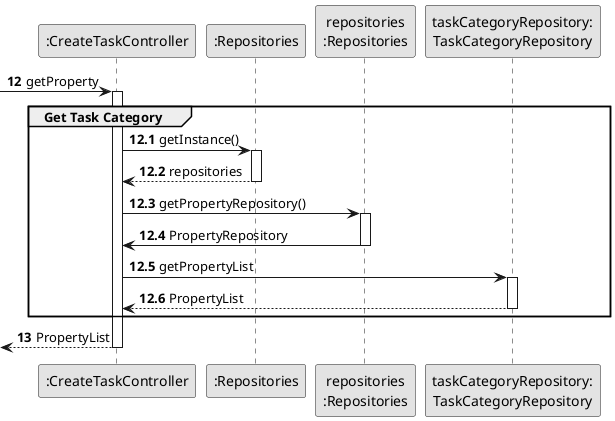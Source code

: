 @startuml
skinparam monochrome true
skinparam packageStyle rectangle
skinparam shadowing false

participant ":CreateTaskController" as CTRL
participant ":Repositories" as RepositorySingleton
participant "repositories\n:Repositories" as PLAT
participant "taskCategoryRepository:\nTaskCategoryRepository" as TaskCategoryRepository

autonumber 12
-> CTRL : getProperty

autonumber 12.1

activate CTRL
    group Get Task Category
        CTRL -> RepositorySingleton : getInstance()
        activate RepositorySingleton

            RepositorySingleton --> CTRL: repositories
        deactivate RepositorySingleton

        CTRL -> PLAT : getPropertyRepository()
        activate PLAT

            PLAT -> CTRL : PropertyRepository
        deactivate PLAT

        CTRL -> TaskCategoryRepository : getPropertyList
        activate TaskCategoryRepository

            TaskCategoryRepository --> CTRL : PropertyList
        deactivate TaskCategoryRepository

    end group

    autonumber 13
    <-- CTRL : PropertyList

deactivate CTRL


@enduml
